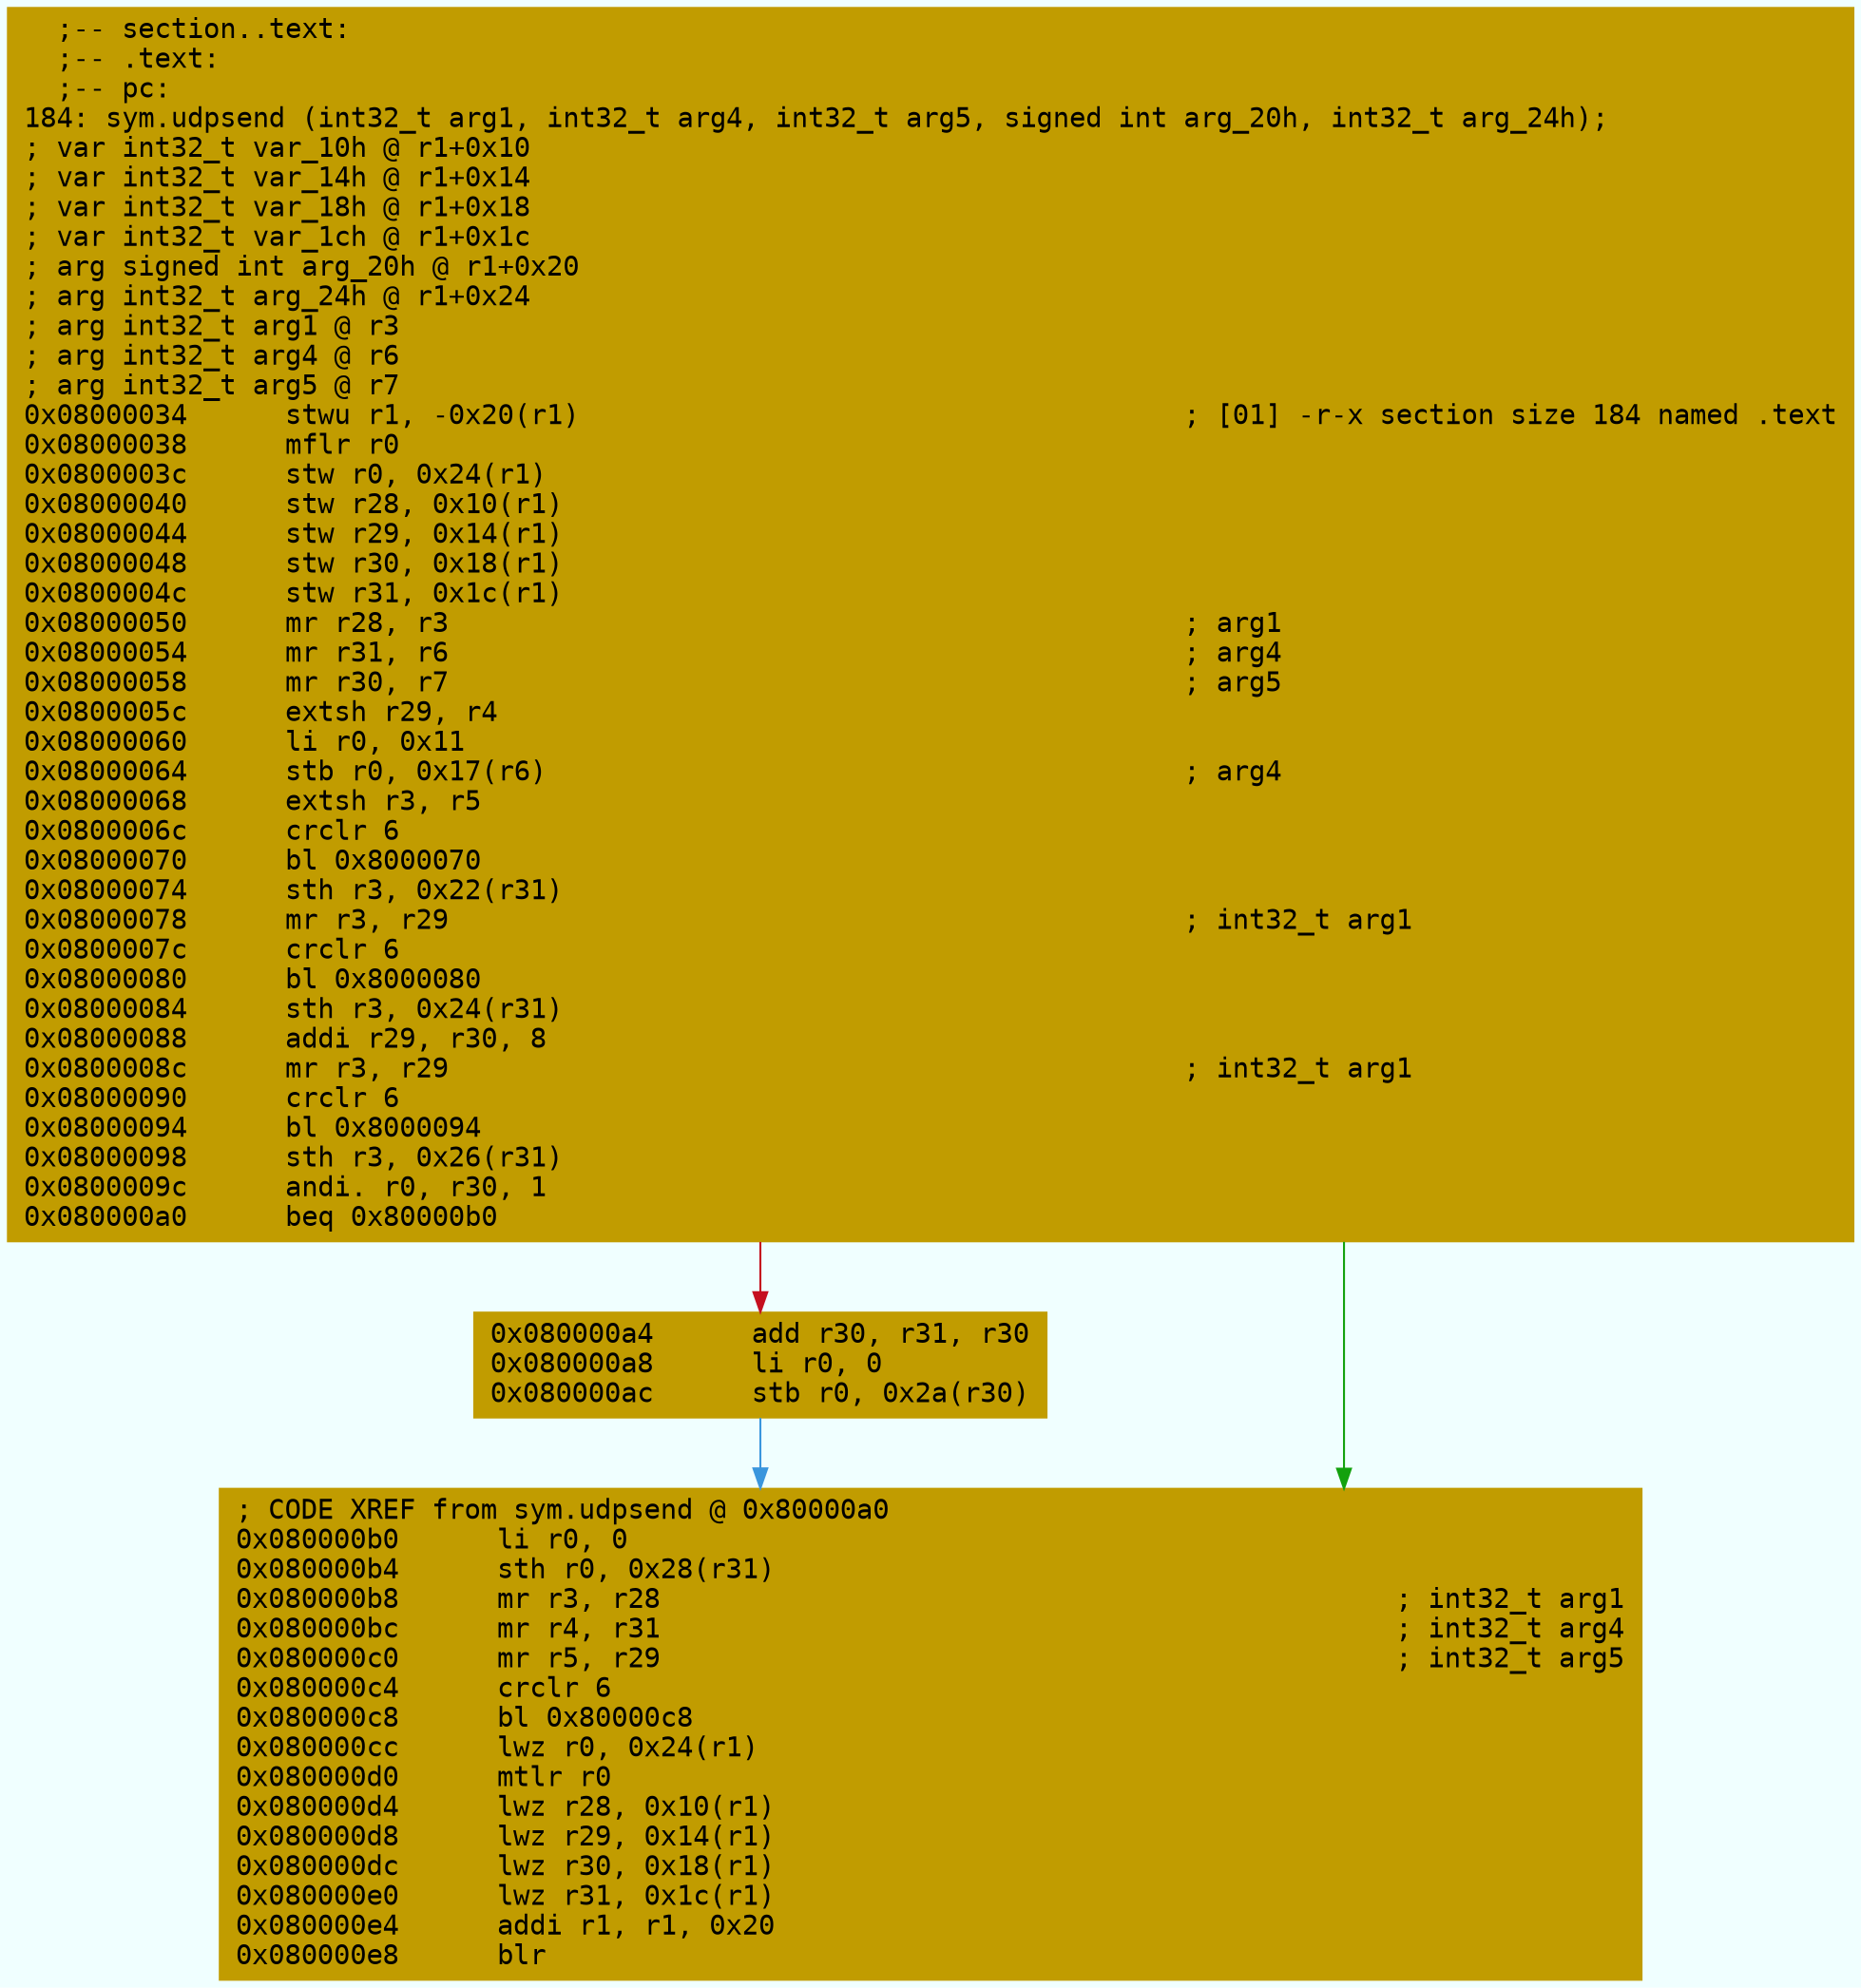 digraph code {
	graph [bgcolor=azure fontsize=8 fontname="Courier" splines="ortho"];
	node [fillcolor=gray style=filled shape=box];
	edge [arrowhead="normal"];
	"0x08000034" [URL="sym.udpsend/0x08000034", fillcolor="#c19c00",color="#c19c00", fontname="Courier",label="  ;-- section..text:\l  ;-- .text:\l  ;-- pc:\l184: sym.udpsend (int32_t arg1, int32_t arg4, int32_t arg5, signed int arg_20h, int32_t arg_24h);\l; var int32_t var_10h @ r1+0x10\l; var int32_t var_14h @ r1+0x14\l; var int32_t var_18h @ r1+0x18\l; var int32_t var_1ch @ r1+0x1c\l; arg signed int arg_20h @ r1+0x20\l; arg int32_t arg_24h @ r1+0x24\l; arg int32_t arg1 @ r3\l; arg int32_t arg4 @ r6\l; arg int32_t arg5 @ r7\l0x08000034      stwu r1, -0x20(r1)                                     ; [01] -r-x section size 184 named .text\l0x08000038      mflr r0\l0x0800003c      stw r0, 0x24(r1)\l0x08000040      stw r28, 0x10(r1)\l0x08000044      stw r29, 0x14(r1)\l0x08000048      stw r30, 0x18(r1)\l0x0800004c      stw r31, 0x1c(r1)\l0x08000050      mr r28, r3                                             ; arg1\l0x08000054      mr r31, r6                                             ; arg4\l0x08000058      mr r30, r7                                             ; arg5\l0x0800005c      extsh r29, r4\l0x08000060      li r0, 0x11\l0x08000064      stb r0, 0x17(r6)                                       ; arg4\l0x08000068      extsh r3, r5\l0x0800006c      crclr 6\l0x08000070      bl 0x8000070\l0x08000074      sth r3, 0x22(r31)\l0x08000078      mr r3, r29                                             ; int32_t arg1\l0x0800007c      crclr 6\l0x08000080      bl 0x8000080\l0x08000084      sth r3, 0x24(r31)\l0x08000088      addi r29, r30, 8\l0x0800008c      mr r3, r29                                             ; int32_t arg1\l0x08000090      crclr 6\l0x08000094      bl 0x8000094\l0x08000098      sth r3, 0x26(r31)\l0x0800009c      andi. r0, r30, 1\l0x080000a0      beq 0x80000b0\l"]
	"0x080000a4" [URL="sym.udpsend/0x080000a4", fillcolor="#c19c00",color="#c19c00", fontname="Courier",label="0x080000a4      add r30, r31, r30\l0x080000a8      li r0, 0\l0x080000ac      stb r0, 0x2a(r30)\l"]
	"0x080000b0" [URL="sym.udpsend/0x080000b0", fillcolor="#c19c00",color="#c19c00", fontname="Courier",label="; CODE XREF from sym.udpsend @ 0x80000a0\l0x080000b0      li r0, 0\l0x080000b4      sth r0, 0x28(r31)\l0x080000b8      mr r3, r28                                             ; int32_t arg1\l0x080000bc      mr r4, r31                                             ; int32_t arg4\l0x080000c0      mr r5, r29                                             ; int32_t arg5\l0x080000c4      crclr 6\l0x080000c8      bl 0x80000c8\l0x080000cc      lwz r0, 0x24(r1)\l0x080000d0      mtlr r0\l0x080000d4      lwz r28, 0x10(r1)\l0x080000d8      lwz r29, 0x14(r1)\l0x080000dc      lwz r30, 0x18(r1)\l0x080000e0      lwz r31, 0x1c(r1)\l0x080000e4      addi r1, r1, 0x20\l0x080000e8      blr\l"]
        "0x08000034" -> "0x080000b0" [color="#13a10e"];
        "0x08000034" -> "0x080000a4" [color="#c50f1f"];
        "0x080000a4" -> "0x080000b0" [color="#3a96dd"];
}
